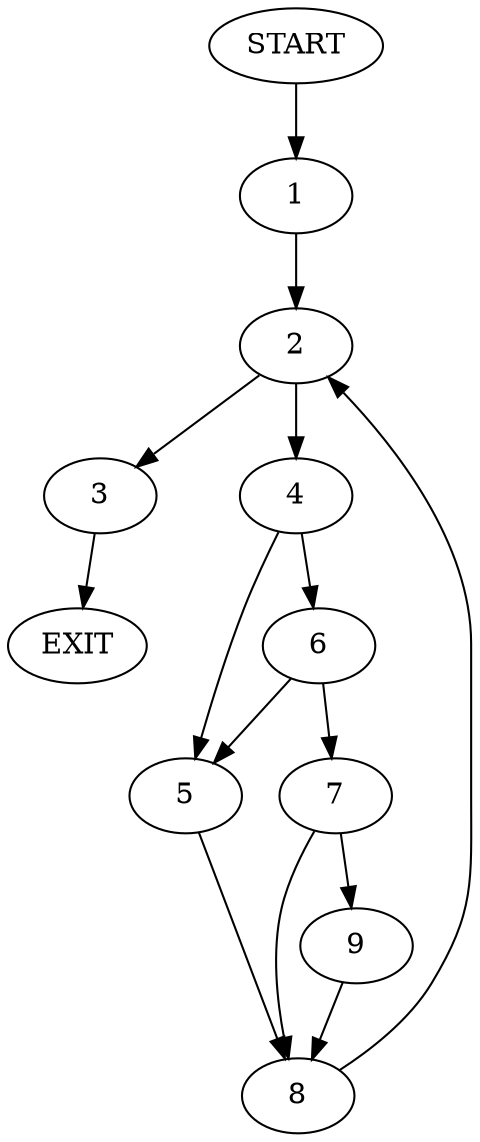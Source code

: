 digraph {
0 [label="START"];
1;
2;
3;
4;
5;
6;
7;
8;
9;
10 [label="EXIT"];
0 -> 1;
1 -> 2;
2 -> 3;
2 -> 4;
3 -> 10;
4 -> 5;
4 -> 6;
6 -> 5;
6 -> 7;
5 -> 8;
7 -> 9;
7 -> 8;
8 -> 2;
9 -> 8;
}